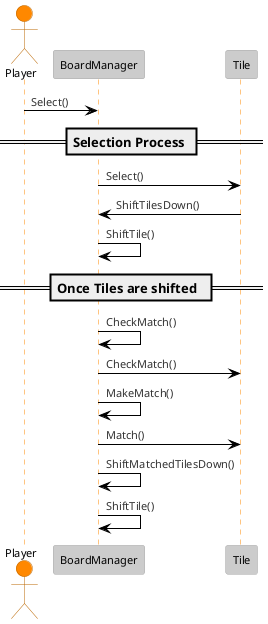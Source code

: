 ﻿@startuml
!theme reddress-lightorange
actor Player
Player -> BoardManager: Select()
== Selection Process ==
BoardManager-> Tile: Select()
Tile-> BoardManager: ShiftTilesDown()
BoardManager-> BoardManager: ShiftTile()
== Once Tiles are shifted  == 
BoardManager-> BoardManager: CheckMatch()
BoardManager-> Tile: CheckMatch()
BoardManager-> BoardManager: MakeMatch()
BoardManager -> Tile: Match()
BoardManager-> BoardManager: ShiftMatchedTilesDown()
BoardManager-> BoardManager: ShiftTile()

@enduml